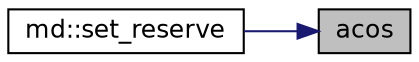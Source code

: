 digraph "acos"
{
 // INTERACTIVE_SVG=YES
 // LATEX_PDF_SIZE
  bgcolor="transparent";
  edge [fontname="Helvetica",fontsize="12",labelfontname="Helvetica",labelfontsize="12"];
  node [fontname="Helvetica",fontsize="12",shape=record];
  rankdir="RL";
  Node1 [label="acos",height=0.2,width=0.4,color="black", fillcolor="grey75", style="filled", fontcolor="black",tooltip=" "];
  Node1 -> Node2 [dir="back",color="midnightblue",fontsize="12",style="solid"];
  Node2 [label="md::set_reserve",height=0.2,width=0.4,color="black",URL="$structmd_acc84dcb35866c880a061460c0abbc385.html#acc84dcb35866c880a061460c0abbc385",tooltip="Set reserve memory according to skin size and some arbitrary number of particles."];
}
